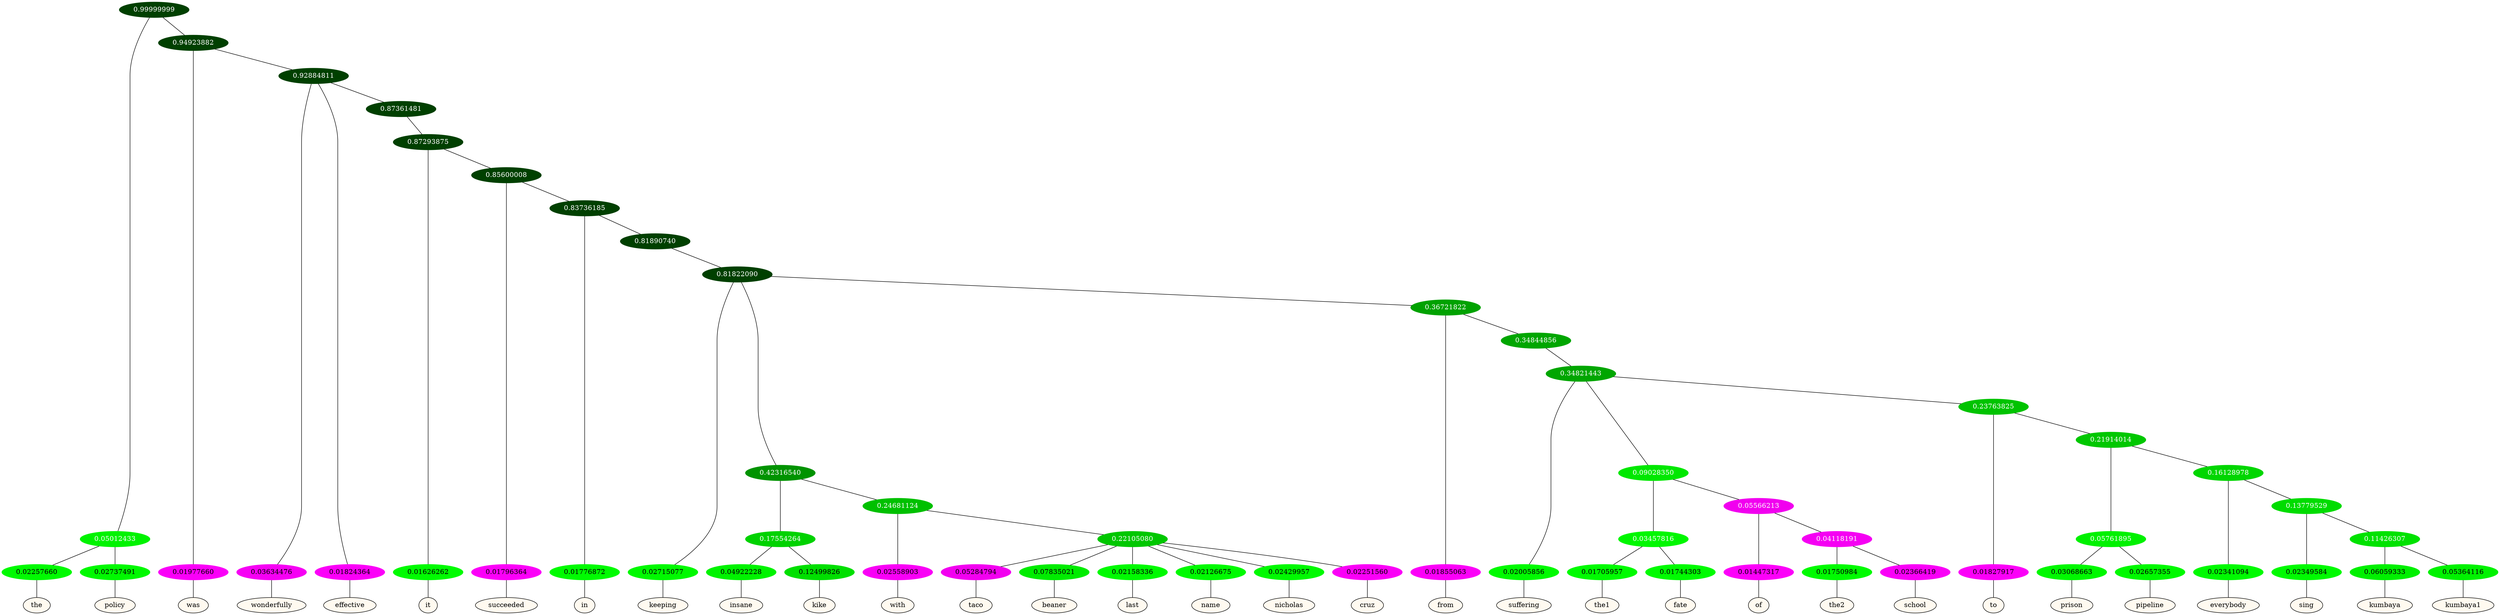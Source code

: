 graph {
	node [format=png height=0.15 nodesep=0.001 ordering=out overlap=prism overlap_scaling=0.01 ranksep=0.001 ratio=0.2 style=filled width=0.15]
	{
		rank=same
		a_w_3 [label=the color=black fillcolor=floralwhite style="filled,solid"]
		a_w_4 [label=policy color=black fillcolor=floralwhite style="filled,solid"]
		a_w_5 [label=was color=black fillcolor=floralwhite style="filled,solid"]
		a_w_7 [label=wonderfully color=black fillcolor=floralwhite style="filled,solid"]
		a_w_8 [label=effective color=black fillcolor=floralwhite style="filled,solid"]
		a_w_11 [label=it color=black fillcolor=floralwhite style="filled,solid"]
		a_w_13 [label=succeeded color=black fillcolor=floralwhite style="filled,solid"]
		a_w_15 [label=in color=black fillcolor=floralwhite style="filled,solid"]
		a_w_18 [label=keeping color=black fillcolor=floralwhite style="filled,solid"]
		a_w_25 [label=insane color=black fillcolor=floralwhite style="filled,solid"]
		a_w_26 [label=kike color=black fillcolor=floralwhite style="filled,solid"]
		a_w_27 [label=with color=black fillcolor=floralwhite style="filled,solid"]
		a_w_30 [label=taco color=black fillcolor=floralwhite style="filled,solid"]
		a_w_31 [label=beaner color=black fillcolor=floralwhite style="filled,solid"]
		a_w_32 [label=last color=black fillcolor=floralwhite style="filled,solid"]
		a_w_33 [label=name color=black fillcolor=floralwhite style="filled,solid"]
		a_w_34 [label=nicholas color=black fillcolor=floralwhite style="filled,solid"]
		a_w_35 [label=cruz color=black fillcolor=floralwhite style="filled,solid"]
		a_w_23 [label=from color=black fillcolor=floralwhite style="filled,solid"]
		a_w_36 [label=suffering color=black fillcolor=floralwhite style="filled,solid"]
		a_w_43 [label=the1 color=black fillcolor=floralwhite style="filled,solid"]
		a_w_44 [label=fate color=black fillcolor=floralwhite style="filled,solid"]
		a_w_45 [label=of color=black fillcolor=floralwhite style="filled,solid"]
		a_w_49 [label=the2 color=black fillcolor=floralwhite style="filled,solid"]
		a_w_50 [label=school color=black fillcolor=floralwhite style="filled,solid"]
		a_w_41 [label=to color=black fillcolor=floralwhite style="filled,solid"]
		a_w_51 [label=prison color=black fillcolor=floralwhite style="filled,solid"]
		a_w_52 [label=pipeline color=black fillcolor=floralwhite style="filled,solid"]
		a_w_53 [label=everybody color=black fillcolor=floralwhite style="filled,solid"]
		a_w_55 [label=sing color=black fillcolor=floralwhite style="filled,solid"]
		a_w_57 [label=kumbaya color=black fillcolor=floralwhite style="filled,solid"]
		a_w_58 [label=kumbaya1 color=black fillcolor=floralwhite style="filled,solid"]
	}
	a_n_3 -- a_w_3
	a_n_4 -- a_w_4
	a_n_5 -- a_w_5
	a_n_7 -- a_w_7
	a_n_8 -- a_w_8
	a_n_11 -- a_w_11
	a_n_13 -- a_w_13
	a_n_15 -- a_w_15
	a_n_18 -- a_w_18
	a_n_25 -- a_w_25
	a_n_26 -- a_w_26
	a_n_27 -- a_w_27
	a_n_30 -- a_w_30
	a_n_31 -- a_w_31
	a_n_32 -- a_w_32
	a_n_33 -- a_w_33
	a_n_34 -- a_w_34
	a_n_35 -- a_w_35
	a_n_23 -- a_w_23
	a_n_36 -- a_w_36
	a_n_43 -- a_w_43
	a_n_44 -- a_w_44
	a_n_45 -- a_w_45
	a_n_49 -- a_w_49
	a_n_50 -- a_w_50
	a_n_41 -- a_w_41
	a_n_51 -- a_w_51
	a_n_52 -- a_w_52
	a_n_53 -- a_w_53
	a_n_55 -- a_w_55
	a_n_57 -- a_w_57
	a_n_58 -- a_w_58
	{
		rank=same
		a_n_3 [label=0.02257660 color="0.334 1.000 0.977" fontcolor=black]
		a_n_4 [label=0.02737491 color="0.334 1.000 0.973" fontcolor=black]
		a_n_5 [label=0.01977660 color="0.835 1.000 0.980" fontcolor=black]
		a_n_7 [label=0.03634476 color="0.835 1.000 0.964" fontcolor=black]
		a_n_8 [label=0.01824364 color="0.835 1.000 0.982" fontcolor=black]
		a_n_11 [label=0.01626262 color="0.334 1.000 0.984" fontcolor=black]
		a_n_13 [label=0.01796364 color="0.835 1.000 0.982" fontcolor=black]
		a_n_15 [label=0.01776872 color="0.334 1.000 0.982" fontcolor=black]
		a_n_18 [label=0.02715077 color="0.334 1.000 0.973" fontcolor=black]
		a_n_25 [label=0.04922228 color="0.334 1.000 0.951" fontcolor=black]
		a_n_26 [label=0.12499826 color="0.334 1.000 0.875" fontcolor=black]
		a_n_27 [label=0.02558903 color="0.835 1.000 0.974" fontcolor=black]
		a_n_30 [label=0.05284794 color="0.835 1.000 0.947" fontcolor=black]
		a_n_31 [label=0.07835021 color="0.334 1.000 0.922" fontcolor=black]
		a_n_32 [label=0.02158336 color="0.334 1.000 0.978" fontcolor=black]
		a_n_33 [label=0.02126675 color="0.334 1.000 0.979" fontcolor=black]
		a_n_34 [label=0.02429957 color="0.334 1.000 0.976" fontcolor=black]
		a_n_35 [label=0.02251560 color="0.835 1.000 0.977" fontcolor=black]
		a_n_23 [label=0.01855063 color="0.835 1.000 0.981" fontcolor=black]
		a_n_36 [label=0.02005856 color="0.334 1.000 0.980" fontcolor=black]
		a_n_43 [label=0.01705957 color="0.334 1.000 0.983" fontcolor=black]
		a_n_44 [label=0.01744303 color="0.334 1.000 0.983" fontcolor=black]
		a_n_45 [label=0.01447317 color="0.835 1.000 0.986" fontcolor=black]
		a_n_49 [label=0.01750984 color="0.334 1.000 0.982" fontcolor=black]
		a_n_50 [label=0.02366419 color="0.835 1.000 0.976" fontcolor=black]
		a_n_41 [label=0.01827917 color="0.835 1.000 0.982" fontcolor=black]
		a_n_51 [label=0.03068663 color="0.334 1.000 0.969" fontcolor=black]
		a_n_52 [label=0.02657355 color="0.334 1.000 0.973" fontcolor=black]
		a_n_53 [label=0.02341094 color="0.334 1.000 0.977" fontcolor=black]
		a_n_55 [label=0.02349584 color="0.334 1.000 0.977" fontcolor=black]
		a_n_57 [label=0.06059333 color="0.334 1.000 0.939" fontcolor=black]
		a_n_58 [label=0.05364116 color="0.334 1.000 0.946" fontcolor=black]
	}
	a_n_0 [label=0.99999999 color="0.334 1.000 0.250" fontcolor=grey99]
	a_n_1 [label=0.05012433 color="0.334 1.000 0.950" fontcolor=grey99]
	a_n_0 -- a_n_1
	a_n_2 [label=0.94923882 color="0.334 1.000 0.250" fontcolor=grey99]
	a_n_0 -- a_n_2
	a_n_1 -- a_n_3
	a_n_1 -- a_n_4
	a_n_2 -- a_n_5
	a_n_6 [label=0.92884811 color="0.334 1.000 0.250" fontcolor=grey99]
	a_n_2 -- a_n_6
	a_n_6 -- a_n_7
	a_n_6 -- a_n_8
	a_n_9 [label=0.87361481 color="0.334 1.000 0.250" fontcolor=grey99]
	a_n_6 -- a_n_9
	a_n_10 [label=0.87293875 color="0.334 1.000 0.250" fontcolor=grey99]
	a_n_9 -- a_n_10
	a_n_10 -- a_n_11
	a_n_12 [label=0.85600008 color="0.334 1.000 0.250" fontcolor=grey99]
	a_n_10 -- a_n_12
	a_n_12 -- a_n_13
	a_n_14 [label=0.83736185 color="0.334 1.000 0.250" fontcolor=grey99]
	a_n_12 -- a_n_14
	a_n_14 -- a_n_15
	a_n_16 [label=0.81890740 color="0.334 1.000 0.250" fontcolor=grey99]
	a_n_14 -- a_n_16
	a_n_17 [label=0.81822090 color="0.334 1.000 0.250" fontcolor=grey99]
	a_n_16 -- a_n_17
	a_n_17 -- a_n_18
	a_n_19 [label=0.42316540 color="0.334 1.000 0.577" fontcolor=grey99]
	a_n_17 -- a_n_19
	a_n_20 [label=0.36721822 color="0.334 1.000 0.633" fontcolor=grey99]
	a_n_17 -- a_n_20
	a_n_21 [label=0.17554264 color="0.334 1.000 0.824" fontcolor=grey99]
	a_n_19 -- a_n_21
	a_n_22 [label=0.24681124 color="0.334 1.000 0.753" fontcolor=grey99]
	a_n_19 -- a_n_22
	a_n_20 -- a_n_23
	a_n_24 [label=0.34844856 color="0.334 1.000 0.652" fontcolor=grey99]
	a_n_20 -- a_n_24
	a_n_21 -- a_n_25
	a_n_21 -- a_n_26
	a_n_22 -- a_n_27
	a_n_28 [label=0.22105080 color="0.334 1.000 0.779" fontcolor=grey99]
	a_n_22 -- a_n_28
	a_n_29 [label=0.34821443 color="0.334 1.000 0.652" fontcolor=grey99]
	a_n_24 -- a_n_29
	a_n_28 -- a_n_30
	a_n_28 -- a_n_31
	a_n_28 -- a_n_32
	a_n_28 -- a_n_33
	a_n_28 -- a_n_34
	a_n_28 -- a_n_35
	a_n_29 -- a_n_36
	a_n_37 [label=0.09028350 color="0.334 1.000 0.910" fontcolor=grey99]
	a_n_29 -- a_n_37
	a_n_38 [label=0.23763825 color="0.334 1.000 0.762" fontcolor=grey99]
	a_n_29 -- a_n_38
	a_n_39 [label=0.03457816 color="0.334 1.000 0.965" fontcolor=grey99]
	a_n_37 -- a_n_39
	a_n_40 [label=0.05566213 color="0.835 1.000 0.944" fontcolor=grey99]
	a_n_37 -- a_n_40
	a_n_38 -- a_n_41
	a_n_42 [label=0.21914014 color="0.334 1.000 0.781" fontcolor=grey99]
	a_n_38 -- a_n_42
	a_n_39 -- a_n_43
	a_n_39 -- a_n_44
	a_n_40 -- a_n_45
	a_n_46 [label=0.04118191 color="0.835 1.000 0.959" fontcolor=grey99]
	a_n_40 -- a_n_46
	a_n_47 [label=0.05761895 color="0.334 1.000 0.942" fontcolor=grey99]
	a_n_42 -- a_n_47
	a_n_48 [label=0.16128978 color="0.334 1.000 0.839" fontcolor=grey99]
	a_n_42 -- a_n_48
	a_n_46 -- a_n_49
	a_n_46 -- a_n_50
	a_n_47 -- a_n_51
	a_n_47 -- a_n_52
	a_n_48 -- a_n_53
	a_n_54 [label=0.13779529 color="0.334 1.000 0.862" fontcolor=grey99]
	a_n_48 -- a_n_54
	a_n_54 -- a_n_55
	a_n_56 [label=0.11426307 color="0.334 1.000 0.886" fontcolor=grey99]
	a_n_54 -- a_n_56
	a_n_56 -- a_n_57
	a_n_56 -- a_n_58
}
